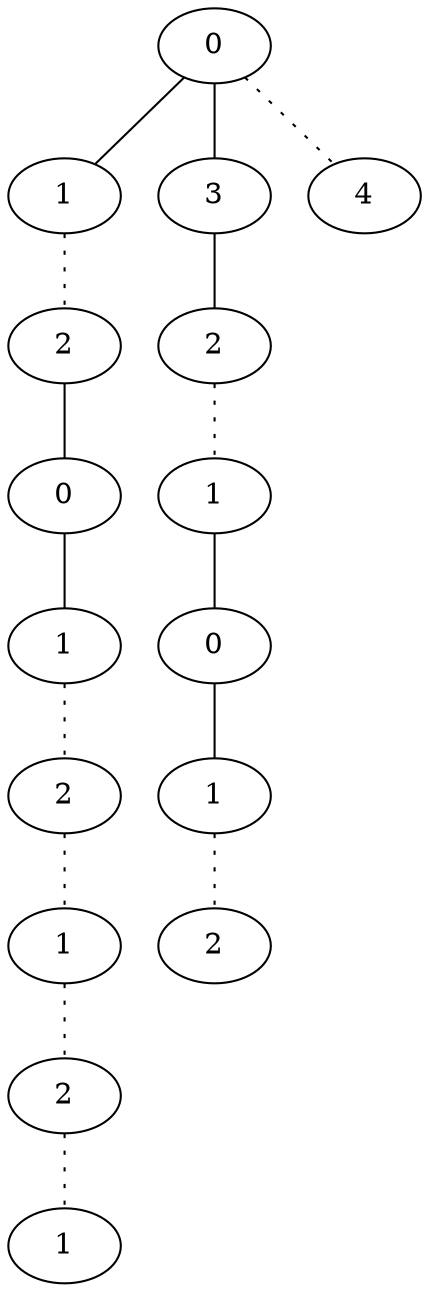 graph {
a0[label=0];
a1[label=1];
a2[label=2];
a3[label=0];
a4[label=1];
a5[label=2];
a6[label=1];
a7[label=2];
a8[label=1];
a9[label=3];
a10[label=2];
a11[label=1];
a12[label=0];
a13[label=1];
a14[label=2];
a15[label=4];
a0 -- a1;
a0 -- a9;
a0 -- a15 [style=dotted];
a1 -- a2 [style=dotted];
a2 -- a3;
a3 -- a4;
a4 -- a5 [style=dotted];
a5 -- a6 [style=dotted];
a6 -- a7 [style=dotted];
a7 -- a8 [style=dotted];
a9 -- a10;
a10 -- a11 [style=dotted];
a11 -- a12;
a12 -- a13;
a13 -- a14 [style=dotted];
}

